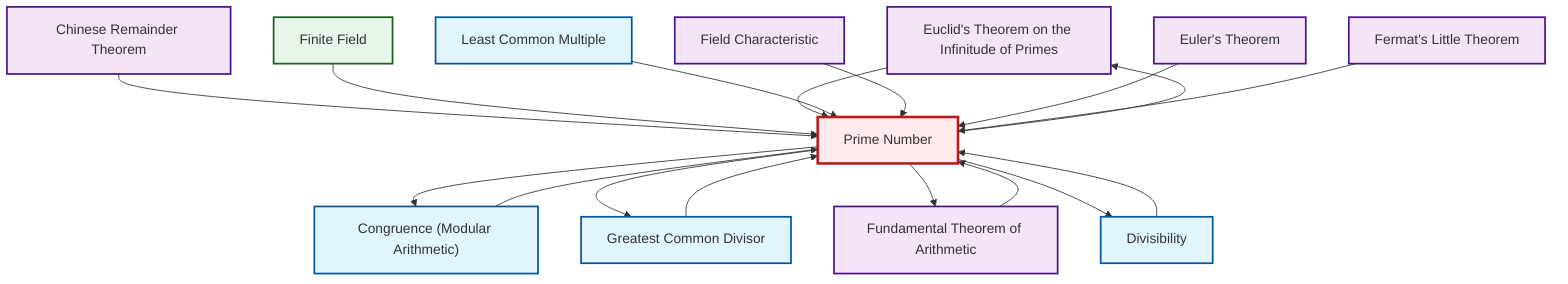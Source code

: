 graph TD
    classDef definition fill:#e1f5fe,stroke:#01579b,stroke-width:2px
    classDef theorem fill:#f3e5f5,stroke:#4a148c,stroke-width:2px
    classDef axiom fill:#fff3e0,stroke:#e65100,stroke-width:2px
    classDef example fill:#e8f5e9,stroke:#1b5e20,stroke-width:2px
    classDef current fill:#ffebee,stroke:#b71c1c,stroke-width:3px
    thm-euclid-infinitude-primes["Euclid's Theorem on the Infinitude of Primes"]:::theorem
    ex-finite-field["Finite Field"]:::example
    thm-fermat-little["Fermat's Little Theorem"]:::theorem
    thm-fundamental-arithmetic["Fundamental Theorem of Arithmetic"]:::theorem
    def-lcm["Least Common Multiple"]:::definition
    thm-chinese-remainder["Chinese Remainder Theorem"]:::theorem
    def-prime["Prime Number"]:::definition
    thm-field-characteristic["Field Characteristic"]:::theorem
    def-divisibility["Divisibility"]:::definition
    def-congruence["Congruence (Modular Arithmetic)"]:::definition
    def-gcd["Greatest Common Divisor"]:::definition
    thm-euler["Euler's Theorem"]:::theorem
    thm-chinese-remainder --> def-prime
    def-prime --> def-congruence
    ex-finite-field --> def-prime
    thm-euclid-infinitude-primes --> def-prime
    def-prime --> def-gcd
    def-lcm --> def-prime
    def-congruence --> def-prime
    def-prime --> thm-fundamental-arithmetic
    def-prime --> def-divisibility
    def-prime --> thm-euclid-infinitude-primes
    thm-field-characteristic --> def-prime
    thm-euler --> def-prime
    def-divisibility --> def-prime
    thm-fermat-little --> def-prime
    def-gcd --> def-prime
    thm-fundamental-arithmetic --> def-prime
    class def-prime current